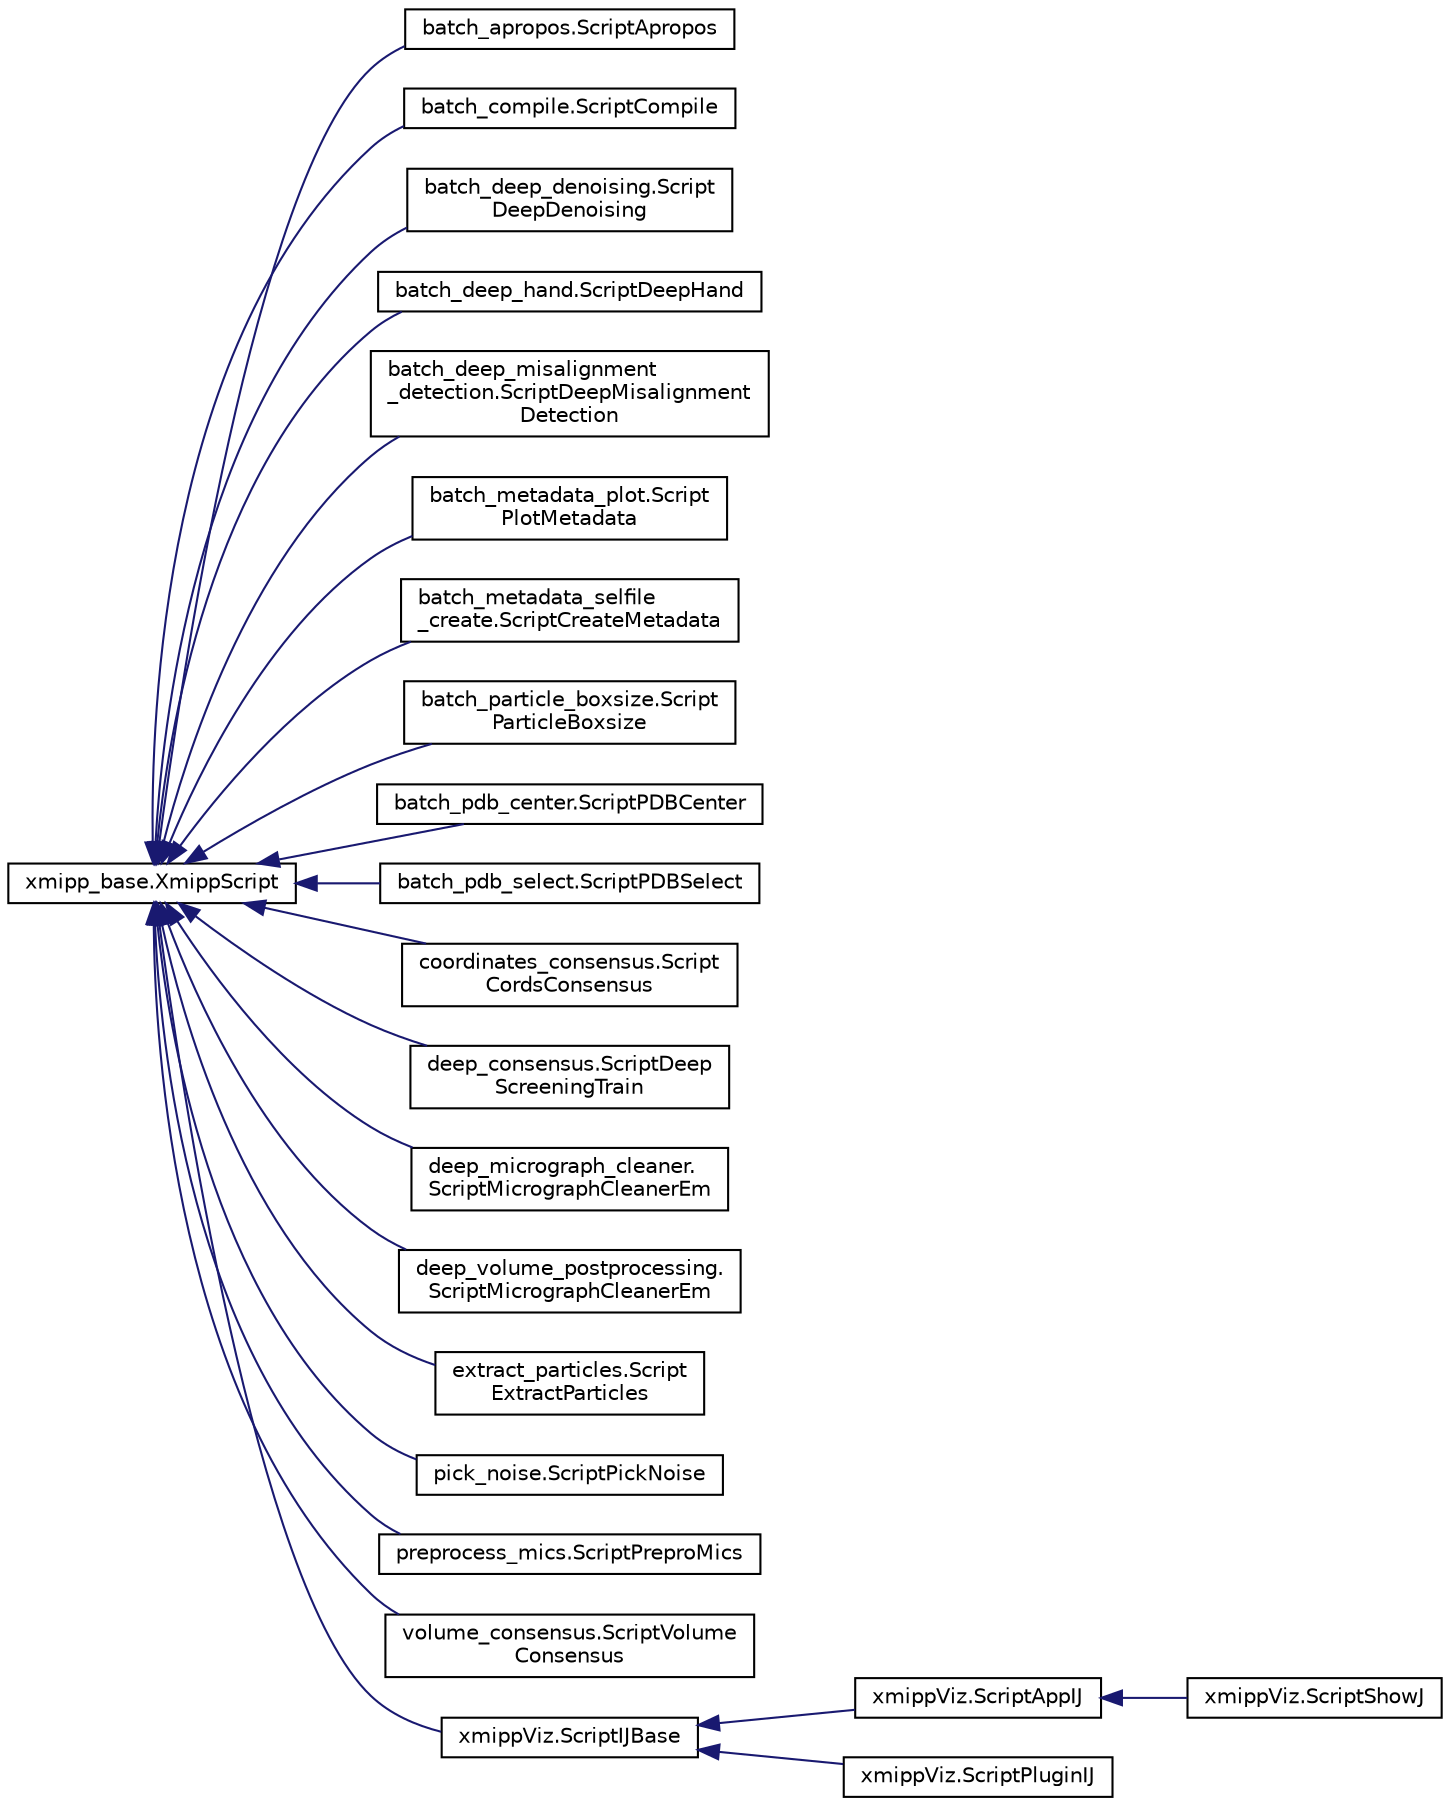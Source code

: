digraph "Graphical Class Hierarchy"
{
  edge [fontname="Helvetica",fontsize="10",labelfontname="Helvetica",labelfontsize="10"];
  node [fontname="Helvetica",fontsize="10",shape=record];
  rankdir="LR";
  Node0 [label="xmipp_base.XmippScript",height=0.2,width=0.4,color="black", fillcolor="white", style="filled",URL="$classxmipp__base_1_1XmippScript.html"];
  Node0 -> Node1 [dir="back",color="midnightblue",fontsize="10",style="solid",fontname="Helvetica"];
  Node1 [label="batch_apropos.ScriptApropos",height=0.2,width=0.4,color="black", fillcolor="white", style="filled",URL="$classbatch__apropos_1_1ScriptApropos.html"];
  Node0 -> Node2 [dir="back",color="midnightblue",fontsize="10",style="solid",fontname="Helvetica"];
  Node2 [label="batch_compile.ScriptCompile",height=0.2,width=0.4,color="black", fillcolor="white", style="filled",URL="$classbatch__compile_1_1ScriptCompile.html"];
  Node0 -> Node3 [dir="back",color="midnightblue",fontsize="10",style="solid",fontname="Helvetica"];
  Node3 [label="batch_deep_denoising.Script\lDeepDenoising",height=0.2,width=0.4,color="black", fillcolor="white", style="filled",URL="$classbatch__deep__denoising_1_1ScriptDeepDenoising.html"];
  Node0 -> Node4 [dir="back",color="midnightblue",fontsize="10",style="solid",fontname="Helvetica"];
  Node4 [label="batch_deep_hand.ScriptDeepHand",height=0.2,width=0.4,color="black", fillcolor="white", style="filled",URL="$classbatch__deep__hand_1_1ScriptDeepHand.html"];
  Node0 -> Node5 [dir="back",color="midnightblue",fontsize="10",style="solid",fontname="Helvetica"];
  Node5 [label="batch_deep_misalignment\l_detection.ScriptDeepMisalignment\lDetection",height=0.2,width=0.4,color="black", fillcolor="white", style="filled",URL="$classbatch__deep__misalignment__detection_1_1ScriptDeepMisalignmentDetection.html"];
  Node0 -> Node6 [dir="back",color="midnightblue",fontsize="10",style="solid",fontname="Helvetica"];
  Node6 [label="batch_metadata_plot.Script\lPlotMetadata",height=0.2,width=0.4,color="black", fillcolor="white", style="filled",URL="$classbatch__metadata__plot_1_1ScriptPlotMetadata.html"];
  Node0 -> Node7 [dir="back",color="midnightblue",fontsize="10",style="solid",fontname="Helvetica"];
  Node7 [label="batch_metadata_selfile\l_create.ScriptCreateMetadata",height=0.2,width=0.4,color="black", fillcolor="white", style="filled",URL="$classbatch__metadata__selfile__create_1_1ScriptCreateMetadata.html"];
  Node0 -> Node8 [dir="back",color="midnightblue",fontsize="10",style="solid",fontname="Helvetica"];
  Node8 [label="batch_particle_boxsize.Script\lParticleBoxsize",height=0.2,width=0.4,color="black", fillcolor="white", style="filled",URL="$classbatch__particle__boxsize_1_1ScriptParticleBoxsize.html"];
  Node0 -> Node9 [dir="back",color="midnightblue",fontsize="10",style="solid",fontname="Helvetica"];
  Node9 [label="batch_pdb_center.ScriptPDBCenter",height=0.2,width=0.4,color="black", fillcolor="white", style="filled",URL="$classbatch__pdb__center_1_1ScriptPDBCenter.html"];
  Node0 -> Node10 [dir="back",color="midnightblue",fontsize="10",style="solid",fontname="Helvetica"];
  Node10 [label="batch_pdb_select.ScriptPDBSelect",height=0.2,width=0.4,color="black", fillcolor="white", style="filled",URL="$classbatch__pdb__select_1_1ScriptPDBSelect.html"];
  Node0 -> Node11 [dir="back",color="midnightblue",fontsize="10",style="solid",fontname="Helvetica"];
  Node11 [label="coordinates_consensus.Script\lCordsConsensus",height=0.2,width=0.4,color="black", fillcolor="white", style="filled",URL="$classcoordinates__consensus_1_1ScriptCordsConsensus.html"];
  Node0 -> Node12 [dir="back",color="midnightblue",fontsize="10",style="solid",fontname="Helvetica"];
  Node12 [label="deep_consensus.ScriptDeep\lScreeningTrain",height=0.2,width=0.4,color="black", fillcolor="white", style="filled",URL="$classdeep__consensus_1_1ScriptDeepScreeningTrain.html"];
  Node0 -> Node13 [dir="back",color="midnightblue",fontsize="10",style="solid",fontname="Helvetica"];
  Node13 [label="deep_micrograph_cleaner.\lScriptMicrographCleanerEm",height=0.2,width=0.4,color="black", fillcolor="white", style="filled",URL="$classdeep__micrograph__cleaner_1_1ScriptMicrographCleanerEm.html"];
  Node0 -> Node14 [dir="back",color="midnightblue",fontsize="10",style="solid",fontname="Helvetica"];
  Node14 [label="deep_volume_postprocessing.\lScriptMicrographCleanerEm",height=0.2,width=0.4,color="black", fillcolor="white", style="filled",URL="$classdeep__volume__postprocessing_1_1ScriptMicrographCleanerEm.html"];
  Node0 -> Node15 [dir="back",color="midnightblue",fontsize="10",style="solid",fontname="Helvetica"];
  Node15 [label="extract_particles.Script\lExtractParticles",height=0.2,width=0.4,color="black", fillcolor="white", style="filled",URL="$classextract__particles_1_1ScriptExtractParticles.html"];
  Node0 -> Node16 [dir="back",color="midnightblue",fontsize="10",style="solid",fontname="Helvetica"];
  Node16 [label="pick_noise.ScriptPickNoise",height=0.2,width=0.4,color="black", fillcolor="white", style="filled",URL="$classpick__noise_1_1ScriptPickNoise.html"];
  Node0 -> Node17 [dir="back",color="midnightblue",fontsize="10",style="solid",fontname="Helvetica"];
  Node17 [label="preprocess_mics.ScriptPreproMics",height=0.2,width=0.4,color="black", fillcolor="white", style="filled",URL="$classpreprocess__mics_1_1ScriptPreproMics.html"];
  Node0 -> Node18 [dir="back",color="midnightblue",fontsize="10",style="solid",fontname="Helvetica"];
  Node18 [label="volume_consensus.ScriptVolume\lConsensus",height=0.2,width=0.4,color="black", fillcolor="white", style="filled",URL="$classvolume__consensus_1_1ScriptVolumeConsensus.html"];
  Node0 -> Node19 [dir="back",color="midnightblue",fontsize="10",style="solid",fontname="Helvetica"];
  Node19 [label="xmippViz.ScriptIJBase",height=0.2,width=0.4,color="black", fillcolor="white", style="filled",URL="$classxmippViz_1_1ScriptIJBase.html"];
  Node19 -> Node20 [dir="back",color="midnightblue",fontsize="10",style="solid",fontname="Helvetica"];
  Node20 [label="xmippViz.ScriptAppIJ",height=0.2,width=0.4,color="black", fillcolor="white", style="filled",URL="$classxmippViz_1_1ScriptAppIJ.html"];
  Node20 -> Node21 [dir="back",color="midnightblue",fontsize="10",style="solid",fontname="Helvetica"];
  Node21 [label="xmippViz.ScriptShowJ",height=0.2,width=0.4,color="black", fillcolor="white", style="filled",URL="$classxmippViz_1_1ScriptShowJ.html"];
  Node19 -> Node22 [dir="back",color="midnightblue",fontsize="10",style="solid",fontname="Helvetica"];
  Node22 [label="xmippViz.ScriptPluginIJ",height=0.2,width=0.4,color="black", fillcolor="white", style="filled",URL="$classxmippViz_1_1ScriptPluginIJ.html"];
}

